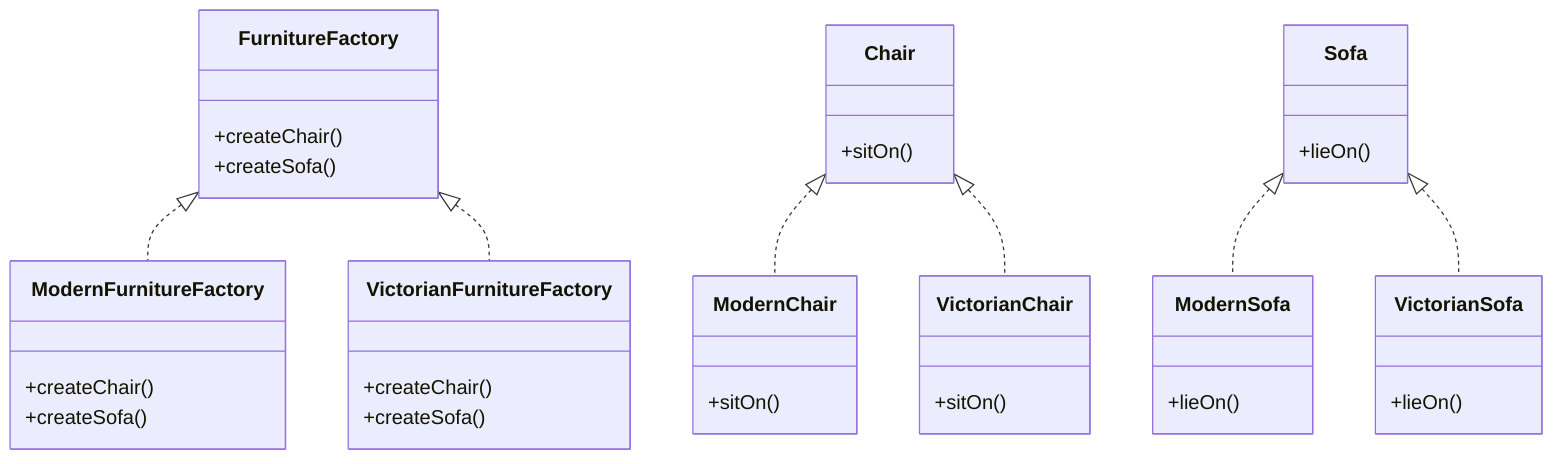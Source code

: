classDiagram
    FurnitureFactory <|.. ModernFurnitureFactory
    FurnitureFactory <|.. VictorianFurnitureFactory

    FurnitureFactory : +createChair()
    FurnitureFactory : +createSofa()

    Chair <|.. ModernChair
    Chair <|.. VictorianChair

    Sofa <|.. ModernSofa
    Sofa <|.. VictorianSofa

    class Chair {
        +sitOn()
    }

    class Sofa {
        +lieOn()
    }

    class ModernFurnitureFactory {
        +createChair()
        +createSofa()
    }

    class VictorianFurnitureFactory {
        +createChair()
        +createSofa()
    }

    class ModernChair {
        +sitOn()
    }

    class VictorianChair {
        +sitOn()
    }

    class ModernSofa {
        +lieOn()
    }

    class VictorianSofa {
        +lieOn()
    }